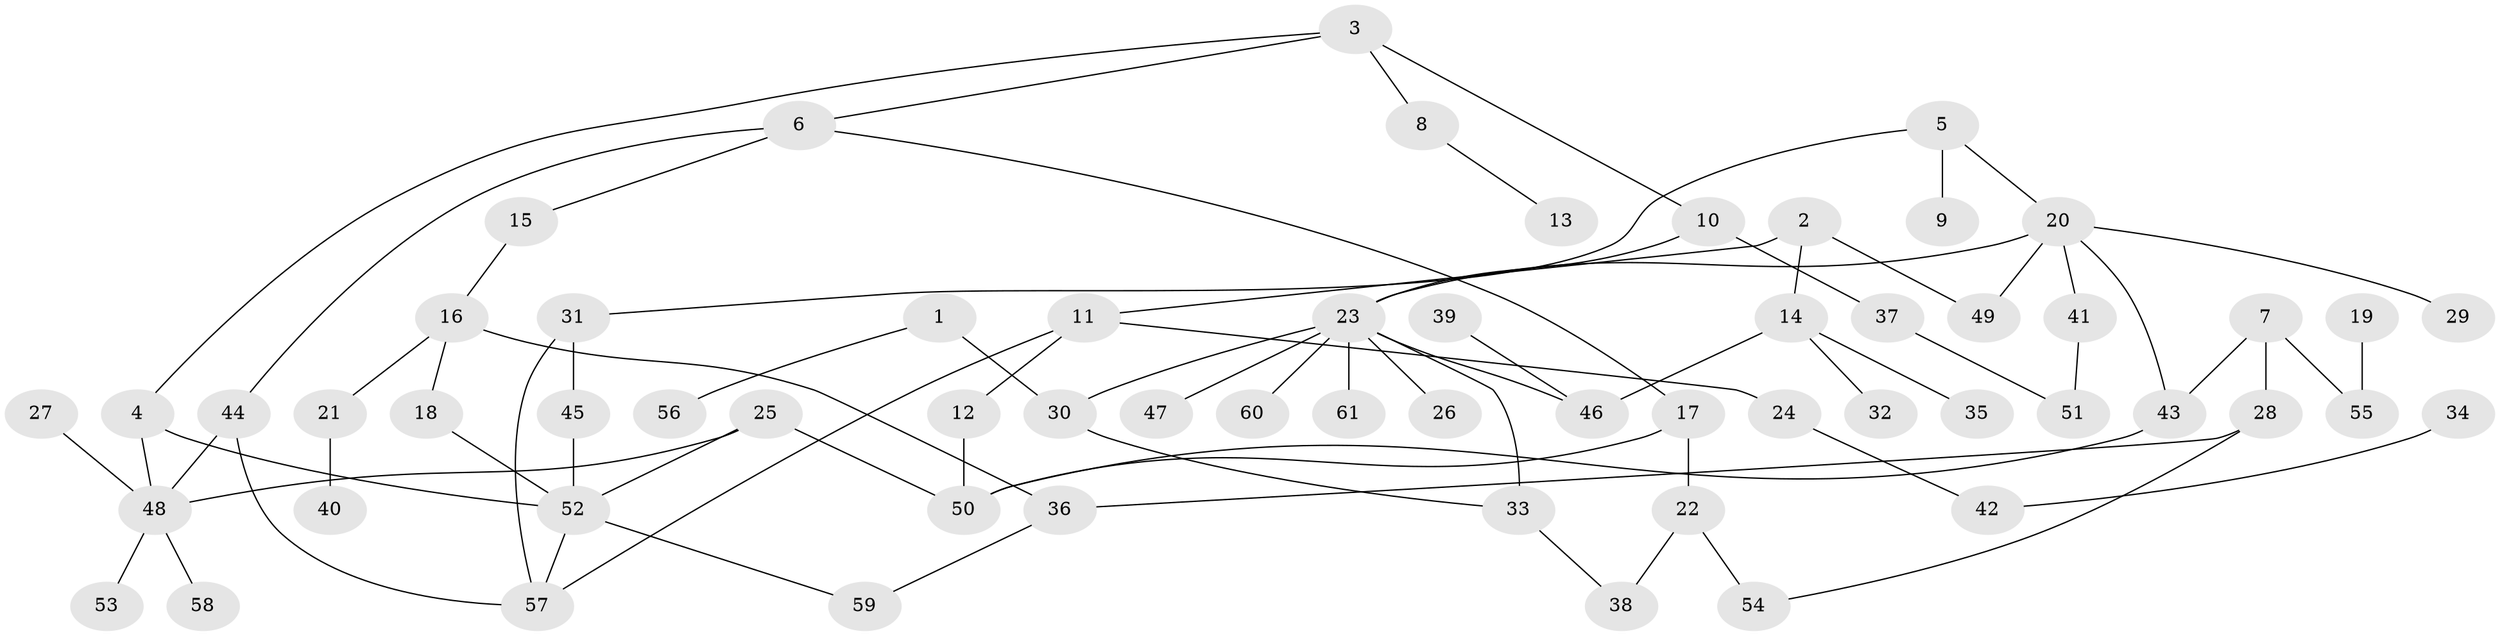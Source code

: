 // original degree distribution, {10: 0.011627906976744186, 7: 0.011627906976744186, 4: 0.09302325581395349, 2: 0.22093023255813954, 5: 0.046511627906976744, 3: 0.2558139534883721, 1: 0.36046511627906974}
// Generated by graph-tools (version 1.1) at 2025/36/03/04/25 23:36:08]
// undirected, 61 vertices, 77 edges
graph export_dot {
  node [color=gray90,style=filled];
  1;
  2;
  3;
  4;
  5;
  6;
  7;
  8;
  9;
  10;
  11;
  12;
  13;
  14;
  15;
  16;
  17;
  18;
  19;
  20;
  21;
  22;
  23;
  24;
  25;
  26;
  27;
  28;
  29;
  30;
  31;
  32;
  33;
  34;
  35;
  36;
  37;
  38;
  39;
  40;
  41;
  42;
  43;
  44;
  45;
  46;
  47;
  48;
  49;
  50;
  51;
  52;
  53;
  54;
  55;
  56;
  57;
  58;
  59;
  60;
  61;
  1 -- 30 [weight=1.0];
  1 -- 56 [weight=1.0];
  2 -- 11 [weight=1.0];
  2 -- 14 [weight=1.0];
  2 -- 49 [weight=1.0];
  3 -- 4 [weight=1.0];
  3 -- 6 [weight=1.0];
  3 -- 8 [weight=1.0];
  3 -- 10 [weight=1.0];
  4 -- 48 [weight=1.0];
  4 -- 52 [weight=1.0];
  5 -- 9 [weight=1.0];
  5 -- 20 [weight=1.0];
  5 -- 31 [weight=1.0];
  6 -- 15 [weight=1.0];
  6 -- 17 [weight=1.0];
  6 -- 44 [weight=1.0];
  7 -- 28 [weight=1.0];
  7 -- 43 [weight=1.0];
  7 -- 55 [weight=1.0];
  8 -- 13 [weight=1.0];
  10 -- 23 [weight=1.0];
  10 -- 37 [weight=1.0];
  11 -- 12 [weight=1.0];
  11 -- 24 [weight=1.0];
  11 -- 57 [weight=1.0];
  12 -- 50 [weight=1.0];
  14 -- 32 [weight=1.0];
  14 -- 35 [weight=1.0];
  14 -- 46 [weight=1.0];
  15 -- 16 [weight=1.0];
  16 -- 18 [weight=1.0];
  16 -- 21 [weight=1.0];
  16 -- 36 [weight=1.0];
  17 -- 22 [weight=1.0];
  17 -- 50 [weight=1.0];
  18 -- 52 [weight=1.0];
  19 -- 55 [weight=1.0];
  20 -- 23 [weight=1.0];
  20 -- 29 [weight=1.0];
  20 -- 41 [weight=1.0];
  20 -- 43 [weight=1.0];
  20 -- 49 [weight=1.0];
  21 -- 40 [weight=1.0];
  22 -- 38 [weight=1.0];
  22 -- 54 [weight=1.0];
  23 -- 26 [weight=1.0];
  23 -- 30 [weight=1.0];
  23 -- 33 [weight=1.0];
  23 -- 46 [weight=1.0];
  23 -- 47 [weight=1.0];
  23 -- 60 [weight=1.0];
  23 -- 61 [weight=1.0];
  24 -- 42 [weight=1.0];
  25 -- 48 [weight=1.0];
  25 -- 50 [weight=1.0];
  25 -- 52 [weight=1.0];
  27 -- 48 [weight=1.0];
  28 -- 36 [weight=1.0];
  28 -- 54 [weight=1.0];
  30 -- 33 [weight=1.0];
  31 -- 45 [weight=1.0];
  31 -- 57 [weight=1.0];
  33 -- 38 [weight=1.0];
  34 -- 42 [weight=1.0];
  36 -- 59 [weight=1.0];
  37 -- 51 [weight=1.0];
  39 -- 46 [weight=1.0];
  41 -- 51 [weight=1.0];
  43 -- 50 [weight=1.0];
  44 -- 48 [weight=1.0];
  44 -- 57 [weight=1.0];
  45 -- 52 [weight=1.0];
  48 -- 53 [weight=1.0];
  48 -- 58 [weight=1.0];
  52 -- 57 [weight=1.0];
  52 -- 59 [weight=1.0];
}
